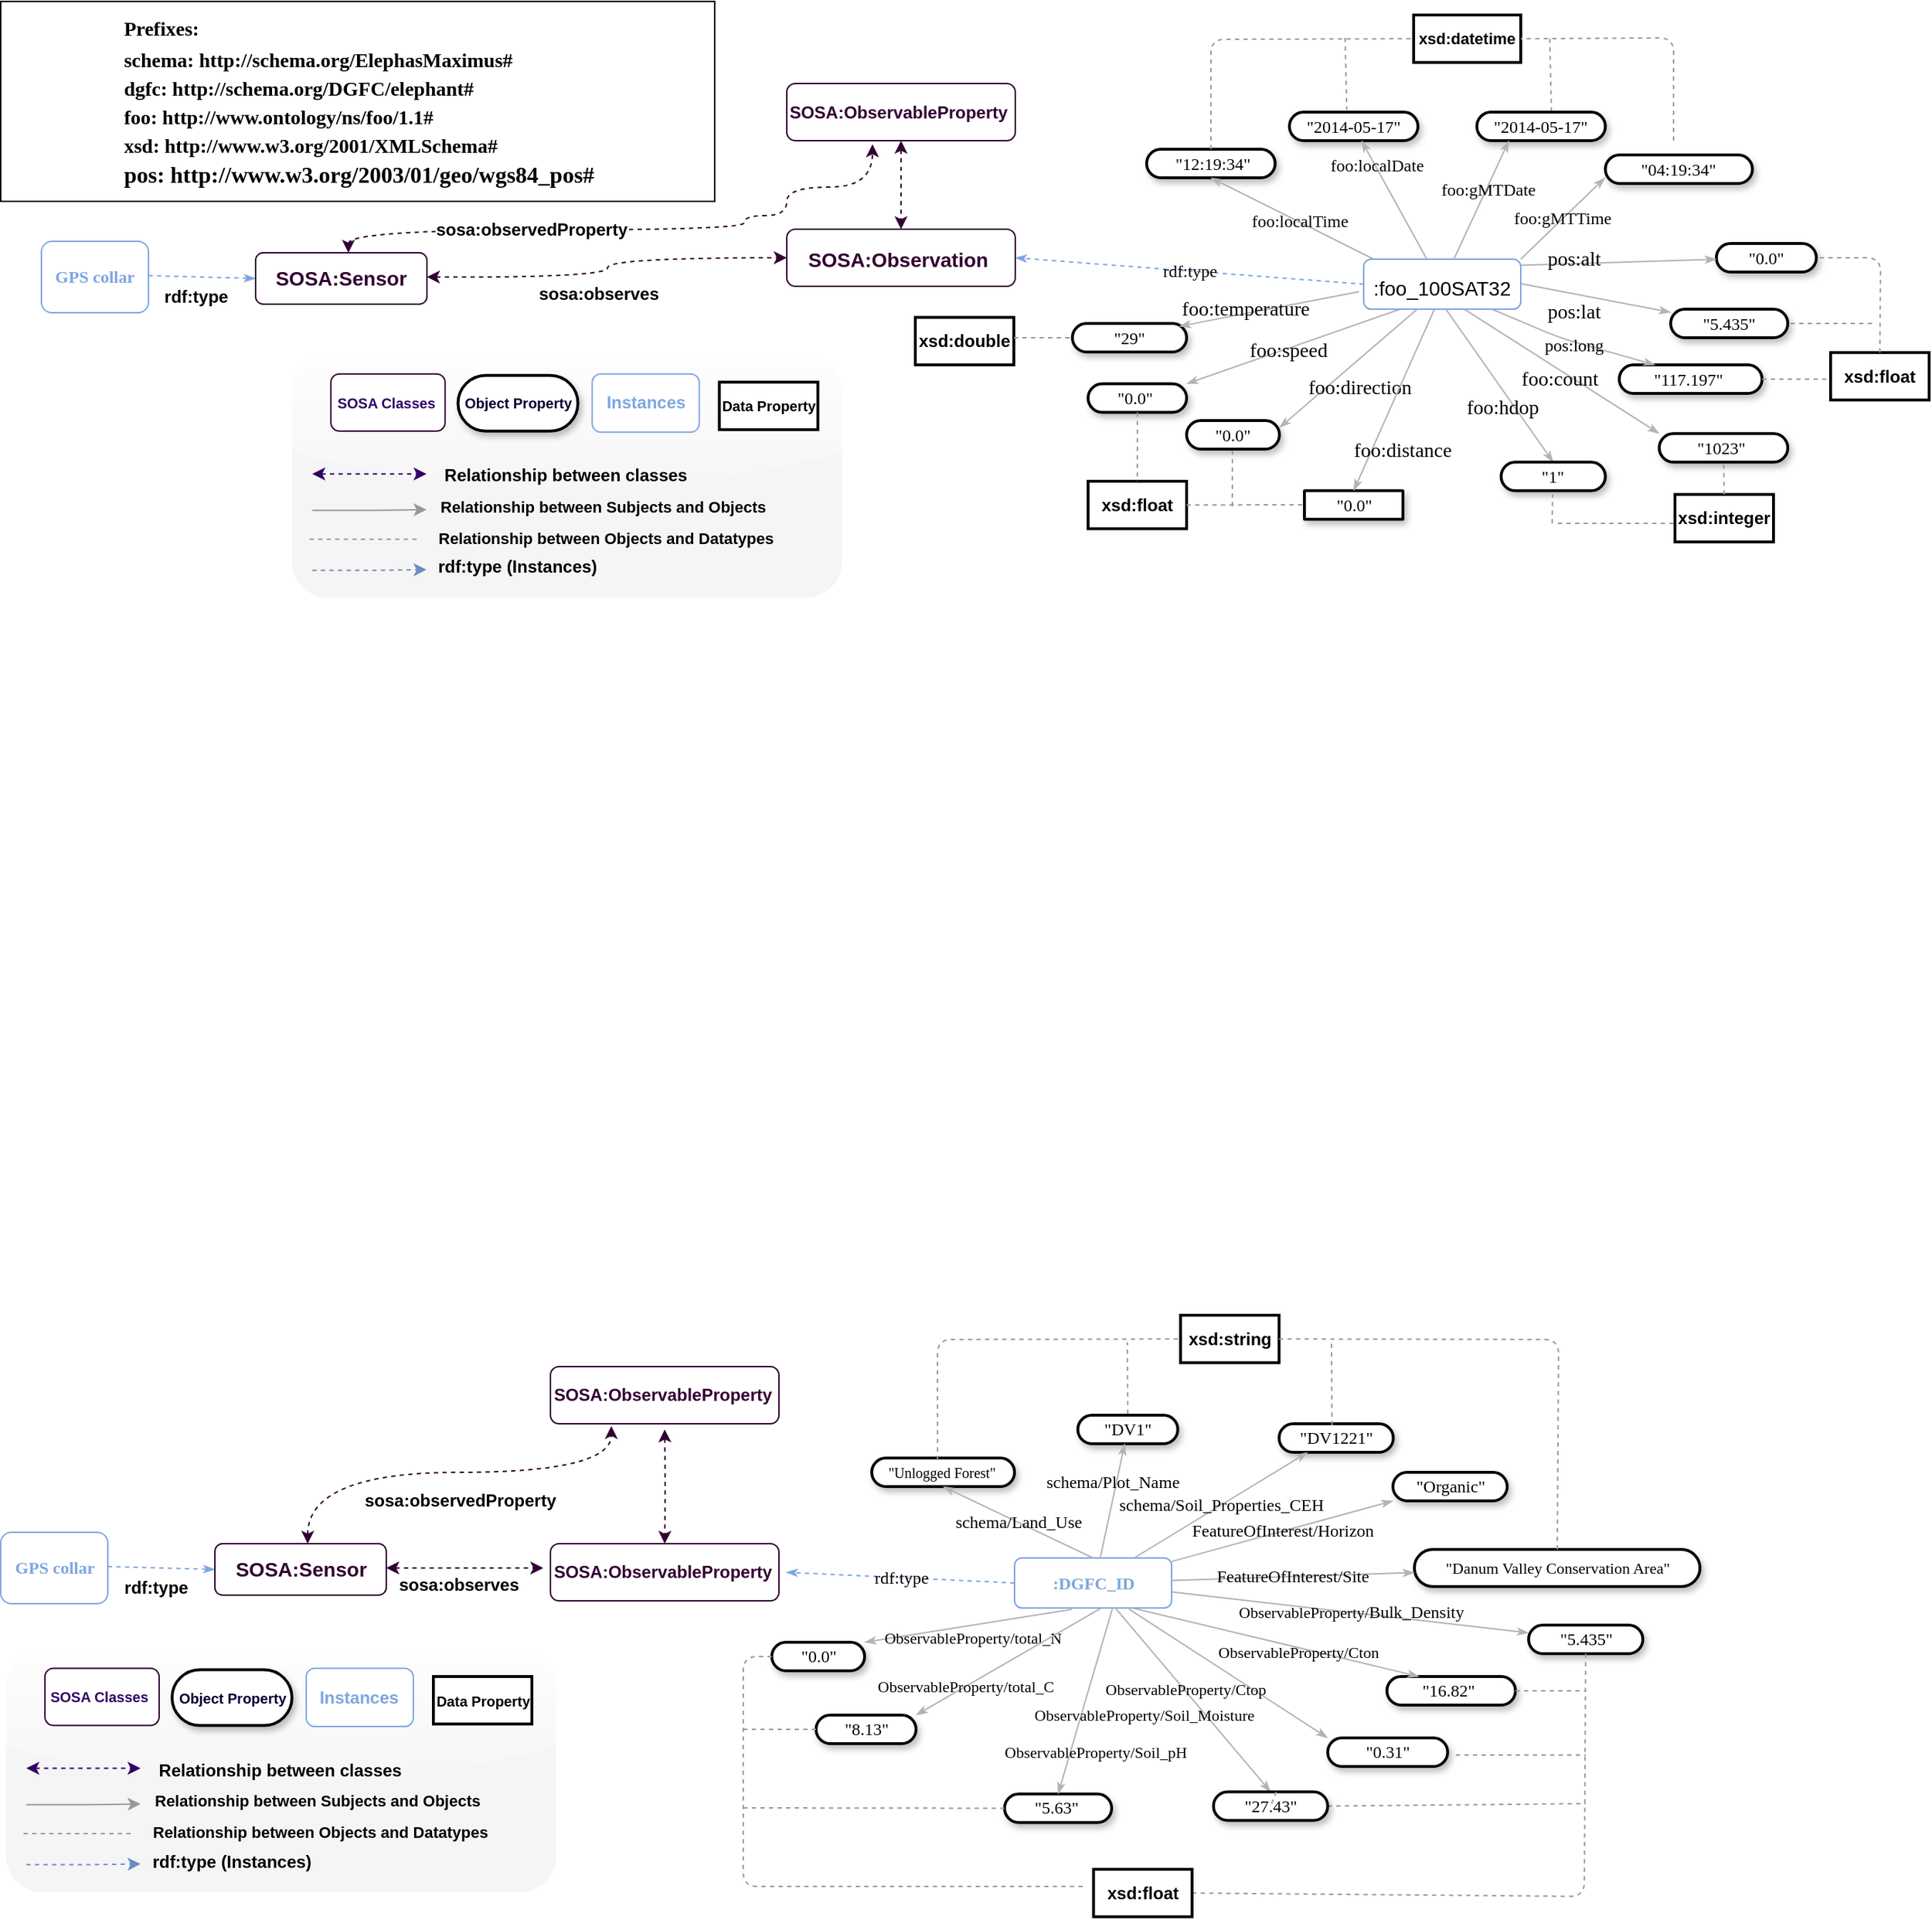<mxfile version="13.0.3" type="device"><diagram name="Page-1" id="ad52d381-51e7-2e0d-a935-2d0ddd2fd229"><mxGraphModel dx="2727" dy="967" grid="1" gridSize="10" guides="1" tooltips="1" connect="1" arrows="1" fold="1" page="1" pageScale="1" pageWidth="1100" pageHeight="850" background="none" math="0" shadow="0"><root><mxCell id="0"/><mxCell id="1" parent="0"/><mxCell id="l2p_hXymUwin_GACMqme-1" value="&lt;pre style=&quot;box-sizing: border-box ; overflow: auto ; padding: 1px 0px ; margin-top: 0px ; margin-bottom: 0px ; line-height: inherit ; word-break: break-all ; overflow-wrap: break-word ; background-color: rgb(255 , 255 , 255) ; border: 0px ; border-radius: 0px ; vertical-align: baseline ; text-align: left&quot;&gt;&lt;pre style=&quot;box-sizing: border-box ; overflow: auto ; padding: 1px 0px ; margin-top: 0px ; margin-bottom: 0px ; line-height: inherit ; word-break: break-all ; overflow-wrap: break-word ; border: 0px ; border-radius: 0px ; vertical-align: baseline&quot;&gt;&lt;font face=&quot;Verdana&quot; style=&quot;font-size: 14px&quot;&gt;&lt;b&gt;Prefixes:&lt;/b&gt;&lt;/font&gt;&lt;/pre&gt;&lt;pre style=&quot;box-sizing: border-box ; overflow: auto ; padding: 1px 0px ; margin-top: 0px ; margin-bottom: 0px ; line-height: inherit ; word-break: break-all ; overflow-wrap: break-word ; border: 0px ; border-radius: 0px ; vertical-align: baseline&quot;&gt;&lt;font face=&quot;Verdana&quot; style=&quot;font-size: 14px&quot;&gt;&lt;b&gt;schema: http://schema.org/ElephasMaximus#&lt;br&gt;dgfc: http://schema.org/DGFC/elephant#&lt;br&gt;foo: http://www.ontology/ns/foo/1.1#&lt;br&gt;xsd: http://www.w3.org/2001/XMLSchema# &lt;/b&gt;&lt;/font&gt;&lt;/pre&gt;&lt;pre style=&quot;box-sizing: border-box ; overflow: auto ; padding: 1px 0px ; margin-top: 0px ; margin-bottom: 0px ; line-height: inherit ; word-break: break-all ; overflow-wrap: break-word ; border: 0px ; border-radius: 0px ; vertical-align: baseline&quot;&gt;&lt;font size=&quot;3&quot;&gt;&lt;font face=&quot;Verdana&quot;&gt;&lt;b&gt;pos: http://www.w3.org/2003/01/geo/wgs84_pos#&lt;/b&gt;&lt;/font&gt;&lt;font&gt;&lt;font face=&quot;Helvetica&quot;&gt;&lt;br&gt;&lt;/font&gt;&lt;/font&gt;&lt;/font&gt;&lt;/pre&gt;&lt;/pre&gt;" style="text;html=1;align=center;verticalAlign=middle;resizable=0;points=[];autosize=1;fontSize=16;shadow=0;strokeColor=#000000;" parent="1" vertex="1"><mxGeometry x="-0.5" width="500" height="140" as="geometry"/></mxCell><mxCell id="2c924340bb9dbf6c-14" value="&lt;div&gt;&lt;font style=&quot;font-size: 12px&quot;&gt;&amp;nbsp;&quot;12:19:34&quot;&lt;/font&gt;&lt;br&gt;&lt;/div&gt;" style="whiteSpace=wrap;html=1;rounded=1;shadow=1;comic=0;labelBackgroundColor=none;strokeWidth=2;fontFamily=Verdana;fontSize=12;align=center;arcSize=50;" parent="1" vertex="1"><mxGeometry x="802" y="103.5" width="90" height="20" as="geometry"/></mxCell><mxCell id="2c924340bb9dbf6c-15" value="&quot;2014-05-17&quot;" style="whiteSpace=wrap;html=1;rounded=1;shadow=1;comic=0;labelBackgroundColor=none;strokeWidth=2;fontFamily=Verdana;fontSize=12;align=center;arcSize=50;" parent="1" vertex="1"><mxGeometry x="902" y="77.5" width="90" height="20" as="geometry"/></mxCell><mxCell id="2c924340bb9dbf6c-16" value="&quot;2014-05-17&quot;" style="whiteSpace=wrap;html=1;rounded=1;shadow=1;comic=0;labelBackgroundColor=none;strokeWidth=2;fontFamily=Verdana;fontSize=12;align=center;arcSize=50;" parent="1" vertex="1"><mxGeometry x="1033.25" y="77.5" width="90" height="20" as="geometry"/></mxCell><mxCell id="2c924340bb9dbf6c-17" value="&quot;04:19:34&quot;" style="whiteSpace=wrap;html=1;rounded=1;shadow=1;comic=0;labelBackgroundColor=none;strokeWidth=2;fontFamily=Verdana;fontSize=12;align=center;arcSize=50;" parent="1" vertex="1"><mxGeometry x="1123.25" y="107.5" width="103" height="20" as="geometry"/></mxCell><mxCell id="2c924340bb9dbf6c-18" value="&quot;0.0&quot;" style="whiteSpace=wrap;html=1;rounded=1;shadow=1;comic=0;labelBackgroundColor=none;strokeWidth=2;fontFamily=Verdana;fontSize=12;align=center;arcSize=50;" parent="1" vertex="1"><mxGeometry x="1201" y="169.5" width="70" height="20" as="geometry"/></mxCell><mxCell id="2c924340bb9dbf6c-19" value="&quot;5.435&quot;" style="whiteSpace=wrap;html=1;rounded=1;shadow=1;comic=0;labelBackgroundColor=none;strokeWidth=2;fontFamily=Verdana;fontSize=12;align=center;arcSize=50;" parent="1" vertex="1"><mxGeometry x="1169" y="215.5" width="82" height="20" as="geometry"/></mxCell><mxCell id="2c924340bb9dbf6c-32" value="rdf:type" style="edgeStyle=none;rounded=1;html=1;labelBackgroundColor=none;startArrow=none;startFill=0;startSize=5;endArrow=classicThin;endFill=1;endSize=5;jettySize=auto;orthogonalLoop=1;strokeColor=#7EA6E0;strokeWidth=1;fontFamily=Verdana;fontSize=12;exitX=0;exitY=0.5;exitDx=0;exitDy=0;dashed=1;entryX=1;entryY=0.5;entryDx=0;entryDy=0;" parent="1" source="SFbFnIlHcwPLoOIWyUOi-167" target="SFbFnIlHcwPLoOIWyUOi-90" edge="1"><mxGeometry relative="1" as="geometry"><mxPoint x="774" y="181.5" as="targetPoint"/><mxPoint x="931.024" y="184.79" as="sourcePoint"/></mxGeometry></mxCell><mxCell id="2c924340bb9dbf6c-40" value="&lt;font style=&quot;font-size: 14px&quot;&gt;pos:lat&lt;/font&gt;" style="edgeStyle=none;rounded=1;html=1;labelBackgroundColor=none;startArrow=none;startFill=0;startSize=5;endArrow=classicThin;endFill=1;endSize=5;jettySize=auto;orthogonalLoop=1;strokeColor=#B3B3B3;strokeWidth=1;fontFamily=Verdana;fontSize=12" parent="1" target="2c924340bb9dbf6c-19" edge="1"><mxGeometry x="-0.076" y="-13" relative="1" as="geometry"><mxPoint x="1047.092" y="194.375" as="sourcePoint"/><mxPoint as="offset"/></mxGeometry></mxCell><mxCell id="2c924340bb9dbf6c-41" value="&lt;font style=&quot;font-size: 14px&quot;&gt;pos:alt&lt;/font&gt;" style="edgeStyle=none;rounded=1;html=1;labelBackgroundColor=none;startArrow=none;startFill=0;startSize=5;endArrow=classicThin;endFill=1;endSize=5;jettySize=auto;orthogonalLoop=1;strokeColor=#B3B3B3;strokeWidth=1;fontFamily=Verdana;fontSize=12" parent="1" target="2c924340bb9dbf6c-18" edge="1"><mxGeometry x="-0.332" y="3" relative="1" as="geometry"><mxPoint x="1050.995" y="185.163" as="sourcePoint"/><Array as="points"/><mxPoint as="offset"/></mxGeometry></mxCell><mxCell id="2c924340bb9dbf6c-42" value="foo:gMTTime" style="edgeStyle=none;rounded=1;html=1;labelBackgroundColor=none;startArrow=none;startFill=0;startSize=5;endArrow=classicThin;endFill=1;endSize=5;jettySize=auto;orthogonalLoop=1;strokeColor=#B3B3B3;strokeWidth=1;fontFamily=Verdana;fontSize=12;exitX=1;exitY=0;exitDx=0;exitDy=0;" parent="1" source="SFbFnIlHcwPLoOIWyUOi-167" edge="1"><mxGeometry relative="1" as="geometry"><mxPoint x="1043.978" y="173.764" as="sourcePoint"/><mxPoint x="1123" y="123.5" as="targetPoint"/></mxGeometry></mxCell><mxCell id="2c924340bb9dbf6c-43" value="foo:gMTDate" style="edgeStyle=none;rounded=1;html=1;labelBackgroundColor=none;startArrow=none;startFill=0;startSize=5;endArrow=classicThin;endFill=1;endSize=5;jettySize=auto;orthogonalLoop=1;strokeColor=#B3B3B3;strokeWidth=1;fontFamily=Verdana;fontSize=12;entryX=0.25;entryY=1;entryDx=0;entryDy=0;" parent="1" source="SFbFnIlHcwPLoOIWyUOi-167" target="2c924340bb9dbf6c-16" edge="1"><mxGeometry x="0.178" y="-1" relative="1" as="geometry"><mxPoint x="1024.535" y="164.769" as="sourcePoint"/><mxPoint as="offset"/></mxGeometry></mxCell><mxCell id="2c924340bb9dbf6c-44" value="foo:localDate" style="edgeStyle=none;rounded=1;html=1;labelBackgroundColor=none;startArrow=none;startFill=0;startSize=5;endArrow=classicThin;endFill=1;endSize=5;jettySize=auto;orthogonalLoop=1;strokeColor=#B3B3B3;strokeWidth=1;fontFamily=Verdana;fontSize=12;exitX=0.427;exitY=0.143;exitDx=0;exitDy=0;exitPerimeter=0;" parent="1" source="SFbFnIlHcwPLoOIWyUOi-167" target="2c924340bb9dbf6c-15" edge="1"><mxGeometry x="0.584" y="-1" relative="1" as="geometry"><mxPoint as="offset"/><mxPoint x="1011" y="175.5" as="sourcePoint"/></mxGeometry></mxCell><mxCell id="RN8EkJy__D3v__dalSzz-6" value="foo:localTime" style="edgeStyle=none;rounded=1;html=1;labelBackgroundColor=none;startArrow=none;startFill=0;startSize=5;endArrow=classicThin;endFill=1;endSize=5;jettySize=auto;orthogonalLoop=1;strokeColor=#B3B3B3;strokeWidth=1;fontFamily=Verdana;fontSize=12;entryX=0.5;entryY=1;entryDx=0;entryDy=0;exitX=0.155;exitY=0.143;exitDx=0;exitDy=0;exitPerimeter=0;" parent="1" source="SFbFnIlHcwPLoOIWyUOi-167" target="2c924340bb9dbf6c-14" edge="1"><mxGeometry relative="1" as="geometry"><mxPoint x="971" y="175.5" as="sourcePoint"/><mxPoint x="1109.304" y="53.737" as="targetPoint"/></mxGeometry></mxCell><mxCell id="RN8EkJy__D3v__dalSzz-9" value="&quot;117.197&quot;&amp;nbsp;" style="whiteSpace=wrap;html=1;rounded=1;shadow=1;comic=0;labelBackgroundColor=none;strokeWidth=2;fontFamily=Verdana;fontSize=12;align=center;arcSize=50;" parent="1" vertex="1"><mxGeometry x="1133" y="254.5" width="100" height="20" as="geometry"/></mxCell><mxCell id="RN8EkJy__D3v__dalSzz-10" value="&quot;29&quot;" style="whiteSpace=wrap;html=1;rounded=1;shadow=1;comic=0;labelBackgroundColor=none;strokeWidth=2;fontFamily=Verdana;fontSize=12;align=center;arcSize=50;" parent="1" vertex="1"><mxGeometry x="750" y="225.5" width="80" height="20" as="geometry"/></mxCell><mxCell id="RN8EkJy__D3v__dalSzz-11" value="&lt;font style=&quot;font-size: 14px&quot;&gt;foo:temperature&lt;/font&gt;" style="edgeStyle=none;rounded=1;html=1;labelBackgroundColor=none;startArrow=none;startFill=0;startSize=5;endArrow=classicThin;endFill=1;endSize=5;jettySize=auto;orthogonalLoop=1;strokeColor=#B3B3B3;strokeWidth=1;fontFamily=Verdana;fontSize=12;exitX=0;exitY=1;exitDx=0;exitDy=0;entryX=0.912;entryY=0.1;entryDx=0;entryDy=0;entryPerimeter=0;" parent="1" edge="1"><mxGeometry x="0.259" y="-3" relative="1" as="geometry"><mxPoint x="950.743" y="203.248" as="sourcePoint"/><mxPoint x="824.96" y="227.5" as="targetPoint"/><mxPoint as="offset"/></mxGeometry></mxCell><mxCell id="RN8EkJy__D3v__dalSzz-12" value="pos:long" style="edgeStyle=none;rounded=1;html=1;labelBackgroundColor=none;startArrow=none;startFill=0;startSize=5;endArrow=classicThin;endFill=1;endSize=5;jettySize=auto;orthogonalLoop=1;strokeColor=#B3B3B3;strokeWidth=1;fontFamily=Verdana;fontSize=12;entryX=0.25;entryY=0;entryDx=0;entryDy=0;" parent="1" target="RN8EkJy__D3v__dalSzz-9" edge="1"><mxGeometry x="0.167" y="-3" relative="1" as="geometry"><mxPoint x="1025" y="207.5" as="sourcePoint"/><mxPoint x="1167.222" y="287.5" as="targetPoint"/><mxPoint as="offset"/><Array as="points"><mxPoint x="1091" y="235.5"/></Array></mxGeometry></mxCell><mxCell id="RN8EkJy__D3v__dalSzz-13" value="&quot;0.0&quot;&amp;nbsp;" style="whiteSpace=wrap;html=1;rounded=1;shadow=1;comic=0;labelBackgroundColor=none;strokeWidth=2;fontFamily=Verdana;fontSize=12;align=center;arcSize=50;" parent="1" vertex="1"><mxGeometry x="761" y="267.75" width="69" height="20" as="geometry"/></mxCell><mxCell id="RN8EkJy__D3v__dalSzz-14" value="&lt;font style=&quot;font-size: 14px&quot;&gt;foo:speed&lt;/font&gt;" style="edgeStyle=none;rounded=1;html=1;labelBackgroundColor=none;startArrow=none;startFill=0;startSize=5;endArrow=classicThin;endFill=1;endSize=5;jettySize=auto;orthogonalLoop=1;strokeColor=#B3B3B3;strokeWidth=1;fontFamily=Verdana;fontSize=12;exitX=0.5;exitY=1;exitDx=0;exitDy=0;entryX=1;entryY=0;entryDx=0;entryDy=0;" parent="1" target="RN8EkJy__D3v__dalSzz-13" edge="1"><mxGeometry x="0.128" y="2" relative="1" as="geometry"><mxPoint x="991" y="211.5" as="sourcePoint"/><mxPoint x="861" y="265.5" as="targetPoint"/><mxPoint as="offset"/></mxGeometry></mxCell><mxCell id="RN8EkJy__D3v__dalSzz-16" value="&quot;0.0&quot;" style="whiteSpace=wrap;html=1;rounded=1;shadow=1;comic=0;labelBackgroundColor=none;strokeWidth=2;fontFamily=Verdana;fontSize=12;align=center;arcSize=50;" parent="1" vertex="1"><mxGeometry x="830" y="293.5" width="65" height="20" as="geometry"/></mxCell><mxCell id="RN8EkJy__D3v__dalSzz-17" value="&lt;font style=&quot;font-size: 14px&quot;&gt;foo:direction&lt;/font&gt;" style="edgeStyle=none;rounded=1;html=1;labelBackgroundColor=none;startArrow=none;startFill=0;startSize=5;endArrow=classicThin;endFill=1;endSize=5;jettySize=auto;orthogonalLoop=1;strokeColor=#B3B3B3;strokeWidth=1;fontFamily=Verdana;fontSize=12;exitX=0.549;exitY=1.007;exitDx=0;exitDy=0;exitPerimeter=0;entryX=1;entryY=0.25;entryDx=0;entryDy=0;" parent="1" target="RN8EkJy__D3v__dalSzz-16" edge="1"><mxGeometry x="0.104" y="16" relative="1" as="geometry"><mxPoint x="996.88" y="210.85" as="sourcePoint"/><mxPoint x="840" y="315.5" as="targetPoint"/><mxPoint as="offset"/></mxGeometry></mxCell><mxCell id="RN8EkJy__D3v__dalSzz-18" value="&quot;0.0&quot;" style="whiteSpace=wrap;html=1;rounded=1;shadow=1;comic=0;labelBackgroundColor=none;strokeWidth=2;fontFamily=Verdana;fontSize=12;align=center;arcSize=2;" parent="1" vertex="1"><mxGeometry x="912.5" y="342.62" width="69" height="20" as="geometry"/></mxCell><mxCell id="RN8EkJy__D3v__dalSzz-19" value="&lt;font style=&quot;font-size: 14px&quot;&gt;foo:distance&lt;/font&gt;" style="edgeStyle=none;rounded=1;html=1;labelBackgroundColor=none;startArrow=none;startFill=0;startSize=5;endArrow=classicThin;endFill=1;endSize=5;jettySize=auto;orthogonalLoop=1;strokeColor=#B3B3B3;strokeWidth=1;fontFamily=Verdana;fontSize=12;exitX=0.625;exitY=0.99;exitDx=0;exitDy=0;exitPerimeter=0;entryX=0.5;entryY=0;entryDx=0;entryDy=0;" parent="1" target="RN8EkJy__D3v__dalSzz-18" edge="1"><mxGeometry x="0.468" y="20" relative="1" as="geometry"><mxPoint x="1006.0" y="210" as="sourcePoint"/><mxPoint x="980.998" y="374.82" as="targetPoint"/><mxPoint as="offset"/></mxGeometry></mxCell><mxCell id="RN8EkJy__D3v__dalSzz-21" value="&lt;font style=&quot;font-size: 14px&quot;&gt;foo:hdop&lt;/font&gt;" style="edgeStyle=none;rounded=1;html=1;labelBackgroundColor=none;startArrow=none;startFill=0;startSize=5;endArrow=classicThin;endFill=1;endSize=5;jettySize=auto;orthogonalLoop=1;strokeColor=#B3B3B3;strokeWidth=1;fontFamily=Verdana;fontSize=12;entryX=0.5;entryY=0;entryDx=0;entryDy=0;exitX=0.639;exitY=0.99;exitDx=0;exitDy=0;exitPerimeter=0;" parent="1" target="RN8EkJy__D3v__dalSzz-22" edge="1"><mxGeometry x="0.26" y="-8" relative="1" as="geometry"><mxPoint x="1007.68" y="210" as="sourcePoint"/><mxPoint x="1101" y="349.5" as="targetPoint"/><mxPoint as="offset"/></mxGeometry></mxCell><mxCell id="RN8EkJy__D3v__dalSzz-22" value="&quot;1&quot;" style="whiteSpace=wrap;html=1;rounded=1;shadow=1;comic=0;labelBackgroundColor=none;strokeWidth=2;fontFamily=Verdana;fontSize=12;align=center;arcSize=50;" parent="1" vertex="1"><mxGeometry x="1050.25" y="322.62" width="73" height="20" as="geometry"/></mxCell><mxCell id="RN8EkJy__D3v__dalSzz-29" value="&lt;font style=&quot;font-size: 14px&quot;&gt;foo:count&lt;/font&gt;" style="edgeStyle=none;rounded=1;html=1;labelBackgroundColor=none;startArrow=none;startFill=0;startSize=5;endArrow=classicThin;endFill=1;endSize=5;jettySize=auto;orthogonalLoop=1;strokeColor=#B3B3B3;strokeWidth=1;fontFamily=Verdana;fontSize=12;exitX=0.729;exitY=1.023;exitDx=0;exitDy=0;exitPerimeter=0;entryX=0;entryY=0;entryDx=0;entryDy=0;" parent="1" target="RN8EkJy__D3v__dalSzz-30" edge="1"><mxGeometry x="0.066" y="-6" relative="1" as="geometry"><mxPoint x="1018.48" y="211.65" as="sourcePoint"/><mxPoint x="1141" y="295.5" as="targetPoint"/><mxPoint as="offset"/></mxGeometry></mxCell><mxCell id="RN8EkJy__D3v__dalSzz-30" value="&quot;1023&quot;&amp;nbsp;" style="whiteSpace=wrap;html=1;rounded=1;shadow=1;comic=0;labelBackgroundColor=none;strokeWidth=2;fontFamily=Verdana;fontSize=12;align=center;arcSize=50;" parent="1" vertex="1"><mxGeometry x="1161" y="302.62" width="90" height="20" as="geometry"/></mxCell><mxCell id="SFbFnIlHcwPLoOIWyUOi-84" value="" style="endArrow=classic;startArrow=classic;html=1;edgeStyle=orthogonalEdgeStyle;curved=1;strokeWidth=1;dashed=1;fillColor=#dae8fc;strokeColor=#330033;entryX=0.5;entryY=0;entryDx=0;entryDy=0;exitX=0.5;exitY=1;exitDx=0;exitDy=0;" parent="1" target="SFbFnIlHcwPLoOIWyUOi-90" edge="1" source="SFbFnIlHcwPLoOIWyUOi-91"><mxGeometry relative="1" as="geometry"><mxPoint x="515" y="93.5" as="sourcePoint"/><mxPoint x="515.0" y="173.5" as="targetPoint"/></mxGeometry></mxCell><mxCell id="SFbFnIlHcwPLoOIWyUOi-85" value="&lt;b&gt;&lt;font style=&quot;font-size: 12px&quot;&gt;sosa:observedProperty&lt;/font&gt;&lt;/b&gt;" style="endArrow=classic;startArrow=classic;html=1;edgeStyle=orthogonalEdgeStyle;curved=1;strokeWidth=1;dashed=1;fillColor=#dae8fc;strokeColor=#330033;" parent="1" edge="1"><mxGeometry x="-0.355" relative="1" as="geometry"><mxPoint x="243" y="176.0" as="sourcePoint"/><mxPoint x="610" y="100" as="targetPoint"/><Array as="points"><mxPoint x="243" y="160"/><mxPoint x="520" y="160"/><mxPoint x="520" y="150"/><mxPoint x="550" y="150"/><mxPoint x="550" y="130"/><mxPoint x="610" y="130"/></Array><mxPoint x="1" as="offset"/></mxGeometry></mxCell><mxCell id="SFbFnIlHcwPLoOIWyUOi-86" value="&lt;b&gt;&lt;font face=&quot;Helvetica&quot;&gt;rdf:type&lt;/font&gt;&lt;/b&gt;" style="edgeStyle=none;rounded=1;html=1;labelBackgroundColor=none;startArrow=none;startFill=0;startSize=5;endArrow=classicThin;endFill=1;endSize=5;jettySize=auto;orthogonalLoop=1;strokeColor=#7EA6E0;strokeWidth=1;fontFamily=Verdana;fontSize=12;exitX=1;exitY=0.5;exitDx=0;exitDy=0;entryX=0;entryY=0.5;entryDx=0;entryDy=0;dashed=1;" parent="1" target="SFbFnIlHcwPLoOIWyUOi-89" edge="1"><mxGeometry x="-0.101" y="-14" relative="1" as="geometry"><mxPoint x="103" y="192" as="sourcePoint"/><mxPoint x="158" y="191" as="targetPoint"/><mxPoint as="offset"/></mxGeometry></mxCell><mxCell id="SFbFnIlHcwPLoOIWyUOi-87" value="&lt;b&gt;&lt;font style=&quot;font-size: 12px&quot;&gt;sosa:observes&lt;/font&gt;&lt;/b&gt;" style="endArrow=classic;startArrow=classic;html=1;edgeStyle=orthogonalEdgeStyle;curved=1;strokeWidth=1;dashed=1;fillColor=#dae8fc;strokeColor=#330033;entryX=0;entryY=0.5;entryDx=0;entryDy=0;" parent="1" edge="1" target="SFbFnIlHcwPLoOIWyUOi-90"><mxGeometry x="-0.094" y="-12" relative="1" as="geometry"><mxPoint x="298" y="193" as="sourcePoint"/><mxPoint x="408" y="193" as="targetPoint"/><mxPoint as="offset"/></mxGeometry></mxCell><mxCell id="SFbFnIlHcwPLoOIWyUOi-88" value="&lt;b style=&quot;font-family: &amp;#34;verdana&amp;#34;&quot;&gt;&lt;font color=&quot;#7ea6e0&quot;&gt;GPS collar&lt;/font&gt;&lt;/b&gt;" style="rounded=1;whiteSpace=wrap;html=1;strokeColor=#7EA6E0;" parent="1" vertex="1"><mxGeometry x="28" y="168" width="75" height="50" as="geometry"/></mxCell><mxCell id="SFbFnIlHcwPLoOIWyUOi-89" value="&lt;b&gt;&lt;font style=&quot;font-size: 14px&quot; color=&quot;#330033&quot;&gt;SOSA:Sensor&lt;/font&gt;&lt;/b&gt;" style="rounded=1;whiteSpace=wrap;html=1;strokeColor=#330033;" parent="1" vertex="1"><mxGeometry x="178" y="176" width="120" height="36" as="geometry"/></mxCell><mxCell id="SFbFnIlHcwPLoOIWyUOi-90" value="&lt;b&gt;&lt;font style=&quot;font-size: 14px&quot; color=&quot;#330033&quot;&gt;SOSA:Observation&amp;nbsp;&lt;/font&gt;&lt;/b&gt;" style="rounded=1;whiteSpace=wrap;html=1;strokeColor=#330033;fontSize=16;" parent="1" vertex="1"><mxGeometry x="550" y="159.5" width="160" height="40" as="geometry"/></mxCell><mxCell id="SFbFnIlHcwPLoOIWyUOi-91" value="&lt;b&gt;&lt;font style=&quot;font-size: 12px&quot; color=&quot;#330033&quot;&gt;SOSA:ObservableProperty&amp;nbsp;&lt;/font&gt;&lt;/b&gt;" style="rounded=1;whiteSpace=wrap;html=1;strokeColor=#330033;" parent="1" vertex="1"><mxGeometry x="550" y="57.5" width="160" height="40" as="geometry"/></mxCell><mxCell id="SFbFnIlHcwPLoOIWyUOi-92" value="" style="rounded=1;whiteSpace=wrap;html=1;fillColor=#f5f5f5;strokeColor=none;fontColor=#333333;glass=1;" parent="1" vertex="1"><mxGeometry x="203.45" y="247.62" width="385.31" height="170" as="geometry"/></mxCell><mxCell id="SFbFnIlHcwPLoOIWyUOi-93" value="&lt;b&gt;&lt;font style=&quot;font-size: 10px&quot; color=&quot;#330066&quot;&gt;SOSA Classes&amp;nbsp;&lt;/font&gt;&lt;/b&gt;" style="rounded=1;whiteSpace=wrap;html=1;strokeColor=#330033;" parent="1" vertex="1"><mxGeometry x="230.71" y="260.87" width="80" height="40" as="geometry"/></mxCell><mxCell id="SFbFnIlHcwPLoOIWyUOi-94" value="" style="endArrow=classic;startArrow=classic;html=1;rounded=0;edgeStyle=orthogonalEdgeStyle;dashed=1;strokeColor=#330066;" parent="1" edge="1"><mxGeometry width="50" height="50" relative="1" as="geometry"><mxPoint x="217.71" y="330.87" as="sourcePoint"/><mxPoint x="297.71" y="330.87" as="targetPoint"/></mxGeometry></mxCell><mxCell id="SFbFnIlHcwPLoOIWyUOi-95" value="&lt;b&gt;&lt;font color=&quot;#000033&quot; style=&quot;font-size: 10px&quot; face=&quot;Helvetica&quot;&gt;Object Property&lt;/font&gt;&lt;/b&gt;" style="whiteSpace=wrap;html=1;rounded=1;shadow=1;comic=0;labelBackgroundColor=none;strokeWidth=2;fontFamily=Verdana;fontSize=12;align=center;arcSize=50;" parent="1" vertex="1"><mxGeometry x="319.76" y="261.87" width="83.95" height="39" as="geometry"/></mxCell><mxCell id="SFbFnIlHcwPLoOIWyUOi-96" value="" style="endArrow=classic;html=1;rounded=0;edgeStyle=orthogonalEdgeStyle;strokeColor=#999999;" parent="1" edge="1"><mxGeometry relative="1" as="geometry"><mxPoint x="217.71" y="356.37" as="sourcePoint"/><mxPoint x="297.71" y="355.87" as="targetPoint"/><Array as="points"><mxPoint x="260.71" y="356.37"/></Array></mxGeometry></mxCell><mxCell id="SFbFnIlHcwPLoOIWyUOi-97" value="&lt;b&gt;Relationship between classes&amp;nbsp;&lt;/b&gt;" style="text;html=1;strokeColor=none;fillColor=none;align=center;verticalAlign=middle;whiteSpace=wrap;rounded=0;" parent="1" vertex="1"><mxGeometry x="306.76" y="317.37" width="180" height="30" as="geometry"/></mxCell><mxCell id="SFbFnIlHcwPLoOIWyUOi-98" value="&lt;b&gt;rdf:type (Instances)&lt;/b&gt;" style="text;html=1;strokeColor=none;fillColor=none;align=center;verticalAlign=middle;whiteSpace=wrap;rounded=0;" parent="1" vertex="1"><mxGeometry x="291.76" y="381.37" width="138.63" height="30" as="geometry"/></mxCell><mxCell id="SFbFnIlHcwPLoOIWyUOi-99" value="&lt;b&gt;&lt;font style=&quot;font-size: 11px&quot;&gt;Relationship between Subjects and Objects&lt;/font&gt;&lt;/b&gt;" style="text;html=1;strokeColor=none;fillColor=none;align=center;verticalAlign=middle;whiteSpace=wrap;rounded=0;" parent="1" vertex="1"><mxGeometry x="304.39" y="338.87" width="235.37" height="30" as="geometry"/></mxCell><mxCell id="SFbFnIlHcwPLoOIWyUOi-100" value="" style="endArrow=classic;html=1;rounded=0;dashed=1;edgeStyle=orthogonalEdgeStyle;strokeWidth=1;fillColor=#dae8fc;strokeColor=#6c8ebf;" parent="1" edge="1"><mxGeometry relative="1" as="geometry"><mxPoint x="217.71" y="398.37" as="sourcePoint"/><mxPoint x="297.71" y="397.87" as="targetPoint"/><Array as="points"><mxPoint x="260.71" y="398.37"/></Array></mxGeometry></mxCell><mxCell id="SFbFnIlHcwPLoOIWyUOi-101" value="&lt;b&gt;&lt;font color=&quot;#7ea6e0&quot;&gt;&lt;font style=&quot;font-size: 12px&quot;&gt;Instances&lt;/font&gt;&lt;br&gt;&lt;/font&gt;&lt;/b&gt;" style="rounded=1;whiteSpace=wrap;html=1;strokeColor=#7EA6E0;" parent="1" vertex="1"><mxGeometry x="413.71" y="260.87" width="75" height="40.75" as="geometry"/></mxCell><mxCell id="SFbFnIlHcwPLoOIWyUOi-102" value="&lt;b&gt;&lt;font style=&quot;font-size: 10px&quot;&gt;Data Property&lt;/font&gt;&lt;/b&gt;" style="rounded=0;whiteSpace=wrap;html=1;strokeWidth=2;" parent="1" vertex="1"><mxGeometry x="502.76" y="266.62" width="69" height="33.25" as="geometry"/></mxCell><mxCell id="SFbFnIlHcwPLoOIWyUOi-103" value="" style="endArrow=none;dashed=1;html=1;strokeColor=#999999;" parent="1" edge="1"><mxGeometry width="50" height="50" relative="1" as="geometry"><mxPoint x="215.76" y="376.62" as="sourcePoint"/><mxPoint x="293.76" y="376.62" as="targetPoint"/></mxGeometry></mxCell><mxCell id="SFbFnIlHcwPLoOIWyUOi-104" value="&lt;b&gt;&lt;font style=&quot;font-size: 11px&quot;&gt;Relationship between Objects and Datatypes&lt;/font&gt;&lt;/b&gt;" style="text;html=1;strokeColor=none;fillColor=none;align=center;verticalAlign=middle;whiteSpace=wrap;rounded=0;" parent="1" vertex="1"><mxGeometry x="297.89" y="360.62" width="250.87" height="30" as="geometry"/></mxCell><mxCell id="SFbFnIlHcwPLoOIWyUOi-105" value="&lt;b style=&quot;font-family: &amp;#34;verdana&amp;#34;&quot;&gt;&lt;font color=&quot;#7ea6e0&quot;&gt;:DGFC_ID&lt;/font&gt;&lt;/b&gt;" style="rounded=1;whiteSpace=wrap;html=1;strokeColor=#7EA6E0;" parent="1" vertex="1"><mxGeometry x="709.5" y="1090" width="110" height="35" as="geometry"/></mxCell><mxCell id="SFbFnIlHcwPLoOIWyUOi-106" value="" style="endArrow=classic;startArrow=classic;html=1;edgeStyle=orthogonalEdgeStyle;curved=1;strokeWidth=1;dashed=1;fillColor=#dae8fc;strokeColor=#330033;entryX=0.5;entryY=0;entryDx=0;entryDy=0;" parent="1" target="SFbFnIlHcwPLoOIWyUOi-136" edge="1"><mxGeometry relative="1" as="geometry"><mxPoint x="464.5" y="1000.0" as="sourcePoint"/><mxPoint x="464.5" y="1075" as="targetPoint"/></mxGeometry></mxCell><mxCell id="SFbFnIlHcwPLoOIWyUOi-107" value="&lt;div&gt;&lt;font style=&quot;font-size: 10px&quot;&gt;&quot;Unlogged Forest&quot;&amp;nbsp;&lt;/font&gt;&lt;br&gt;&lt;/div&gt;" style="whiteSpace=wrap;html=1;rounded=1;shadow=1;comic=0;labelBackgroundColor=none;strokeWidth=2;fontFamily=Verdana;fontSize=12;align=center;arcSize=50;" parent="1" vertex="1"><mxGeometry x="609.5" y="1020" width="100" height="20" as="geometry"/></mxCell><mxCell id="SFbFnIlHcwPLoOIWyUOi-108" value="&quot;DV1&quot;" style="whiteSpace=wrap;html=1;rounded=1;shadow=1;comic=0;labelBackgroundColor=none;strokeWidth=2;fontFamily=Verdana;fontSize=12;align=center;arcSize=50;" parent="1" vertex="1"><mxGeometry x="753.81" y="990" width="70" height="20" as="geometry"/></mxCell><mxCell id="SFbFnIlHcwPLoOIWyUOi-109" value="&quot;DV1221&quot;" style="whiteSpace=wrap;html=1;rounded=1;shadow=1;comic=0;labelBackgroundColor=none;strokeWidth=2;fontFamily=Verdana;fontSize=12;align=center;arcSize=50;" parent="1" vertex="1"><mxGeometry x="894.75" y="996" width="80" height="20" as="geometry"/></mxCell><mxCell id="SFbFnIlHcwPLoOIWyUOi-110" value="&quot;Organic&quot;" style="whiteSpace=wrap;html=1;rounded=1;shadow=1;comic=0;labelBackgroundColor=none;strokeWidth=2;fontFamily=Verdana;fontSize=12;align=center;arcSize=50;" parent="1" vertex="1"><mxGeometry x="974.5" y="1030" width="80" height="20" as="geometry"/></mxCell><mxCell id="SFbFnIlHcwPLoOIWyUOi-111" value="&lt;font style=&quot;font-size: 11px&quot;&gt;&quot;Danum Valley Conservation Area&quot;&lt;/font&gt;" style="whiteSpace=wrap;html=1;rounded=1;shadow=1;comic=0;labelBackgroundColor=none;strokeWidth=2;fontFamily=Verdana;fontSize=12;align=center;arcSize=50;" parent="1" vertex="1"><mxGeometry x="989.5" y="1084" width="200" height="26" as="geometry"/></mxCell><mxCell id="SFbFnIlHcwPLoOIWyUOi-112" value="&quot;5.435&quot;" style="whiteSpace=wrap;html=1;rounded=1;shadow=1;comic=0;labelBackgroundColor=none;strokeWidth=2;fontFamily=Verdana;fontSize=12;align=center;arcSize=50;" parent="1" vertex="1"><mxGeometry x="1069.5" y="1137" width="80" height="20" as="geometry"/></mxCell><mxCell id="SFbFnIlHcwPLoOIWyUOi-113" value="rdf:type" style="edgeStyle=none;rounded=1;html=1;labelBackgroundColor=none;startArrow=none;startFill=0;startSize=5;endArrow=classicThin;endFill=1;endSize=5;jettySize=auto;orthogonalLoop=1;strokeColor=#7EA6E0;strokeWidth=1;fontFamily=Verdana;fontSize=12;exitX=0;exitY=0.5;exitDx=0;exitDy=0;dashed=1;" parent="1" source="SFbFnIlHcwPLoOIWyUOi-105" edge="1"><mxGeometry relative="1" as="geometry"><mxPoint x="549.5" y="1100.0" as="targetPoint"/></mxGeometry></mxCell><mxCell id="SFbFnIlHcwPLoOIWyUOi-114" value="&lt;b&gt;&lt;font style=&quot;font-size: 12px&quot;&gt;sosa:observedProperty&lt;/font&gt;&lt;/b&gt;" style="endArrow=classic;startArrow=classic;html=1;edgeStyle=orthogonalEdgeStyle;curved=1;entryX=0;entryY=0.5;entryDx=0;entryDy=0;strokeWidth=1;dashed=1;fillColor=#dae8fc;strokeColor=#330033;" parent="1" edge="1"><mxGeometry x="0.051" y="-20" relative="1" as="geometry"><mxPoint x="214.5" y="1080.0" as="sourcePoint"/><mxPoint x="427.116" y="997.599" as="targetPoint"/><Array as="points"><mxPoint x="214.5" y="1030"/><mxPoint x="427.5" y="1030"/></Array><mxPoint x="1" as="offset"/></mxGeometry></mxCell><mxCell id="SFbFnIlHcwPLoOIWyUOi-115" value="&lt;span style=&quot;font-size: 11px&quot;&gt;ObservableProperty/&lt;/span&gt;Bulk_Density" style="edgeStyle=none;rounded=1;html=1;labelBackgroundColor=none;startArrow=none;startFill=0;startSize=5;endArrow=classicThin;endFill=1;endSize=5;jettySize=auto;orthogonalLoop=1;strokeColor=#B3B3B3;strokeWidth=1;fontFamily=Verdana;fontSize=12" parent="1" source="SFbFnIlHcwPLoOIWyUOi-105" target="SFbFnIlHcwPLoOIWyUOi-112" edge="1"><mxGeometry relative="1" as="geometry"/></mxCell><mxCell id="SFbFnIlHcwPLoOIWyUOi-116" value="FeatureOfInterest/Site" style="edgeStyle=none;rounded=1;html=1;labelBackgroundColor=none;startArrow=none;startFill=0;startSize=5;endArrow=classicThin;endFill=1;endSize=5;jettySize=auto;orthogonalLoop=1;strokeColor=#B3B3B3;strokeWidth=1;fontFamily=Verdana;fontSize=12" parent="1" source="SFbFnIlHcwPLoOIWyUOi-105" target="SFbFnIlHcwPLoOIWyUOi-111" edge="1"><mxGeometry relative="1" as="geometry"/></mxCell><mxCell id="SFbFnIlHcwPLoOIWyUOi-117" value="FeatureOfInterest/Horizon" style="edgeStyle=none;rounded=1;html=1;labelBackgroundColor=none;startArrow=none;startFill=0;startSize=5;endArrow=classicThin;endFill=1;endSize=5;jettySize=auto;orthogonalLoop=1;strokeColor=#B3B3B3;strokeWidth=1;fontFamily=Verdana;fontSize=12;entryX=0;entryY=1;entryDx=0;entryDy=0;" parent="1" source="SFbFnIlHcwPLoOIWyUOi-105" target="SFbFnIlHcwPLoOIWyUOi-110" edge="1"><mxGeometry relative="1" as="geometry"/></mxCell><mxCell id="SFbFnIlHcwPLoOIWyUOi-118" value="schema/Soil_Properties_CEH" style="edgeStyle=none;rounded=1;html=1;labelBackgroundColor=none;startArrow=none;startFill=0;startSize=5;endArrow=classicThin;endFill=1;endSize=5;jettySize=auto;orthogonalLoop=1;strokeColor=#B3B3B3;strokeWidth=1;fontFamily=Verdana;fontSize=12;entryX=0.25;entryY=1;entryDx=0;entryDy=0;" parent="1" source="SFbFnIlHcwPLoOIWyUOi-105" target="SFbFnIlHcwPLoOIWyUOi-109" edge="1"><mxGeometry relative="1" as="geometry"/></mxCell><mxCell id="SFbFnIlHcwPLoOIWyUOi-119" value="schema/Plot_Name" style="edgeStyle=none;rounded=1;html=1;labelBackgroundColor=none;startArrow=none;startFill=0;startSize=5;endArrow=classicThin;endFill=1;endSize=5;jettySize=auto;orthogonalLoop=1;strokeColor=#B3B3B3;strokeWidth=1;fontFamily=Verdana;fontSize=12" parent="1" target="SFbFnIlHcwPLoOIWyUOi-108" edge="1"><mxGeometry x="0.293" y="3" relative="1" as="geometry"><mxPoint y="-1" as="offset"/><mxPoint x="769.5" y="1090.0" as="sourcePoint"/></mxGeometry></mxCell><mxCell id="SFbFnIlHcwPLoOIWyUOi-120" value="&lt;b&gt;&lt;font face=&quot;Helvetica&quot;&gt;rdf:type&lt;/font&gt;&lt;/b&gt;" style="edgeStyle=none;rounded=1;html=1;labelBackgroundColor=none;startArrow=none;startFill=0;startSize=5;endArrow=classicThin;endFill=1;endSize=5;jettySize=auto;orthogonalLoop=1;strokeColor=#7EA6E0;strokeWidth=1;fontFamily=Verdana;fontSize=12;exitX=1;exitY=0.5;exitDx=0;exitDy=0;entryX=0;entryY=0.5;entryDx=0;entryDy=0;dashed=1;" parent="1" target="SFbFnIlHcwPLoOIWyUOi-135" edge="1"><mxGeometry x="-0.101" y="-14" relative="1" as="geometry"><mxPoint x="74.5" y="1096" as="sourcePoint"/><mxPoint x="129.5" y="1095" as="targetPoint"/><mxPoint as="offset"/></mxGeometry></mxCell><mxCell id="SFbFnIlHcwPLoOIWyUOi-121" value="schema/Land_Use" style="edgeStyle=none;rounded=1;html=1;labelBackgroundColor=none;startArrow=none;startFill=0;startSize=5;endArrow=classicThin;endFill=1;endSize=5;jettySize=auto;orthogonalLoop=1;strokeColor=#B3B3B3;strokeWidth=1;fontFamily=Verdana;fontSize=12;entryX=0.5;entryY=1;entryDx=0;entryDy=0;exitX=0.5;exitY=0;exitDx=0;exitDy=0;" parent="1" source="SFbFnIlHcwPLoOIWyUOi-105" target="SFbFnIlHcwPLoOIWyUOi-107" edge="1"><mxGeometry relative="1" as="geometry"><mxPoint x="749.5" y="1070" as="sourcePoint"/><mxPoint x="867.804" y="968.237" as="targetPoint"/></mxGeometry></mxCell><mxCell id="SFbFnIlHcwPLoOIWyUOi-122" value="&quot;16.82&quot;&amp;nbsp;" style="whiteSpace=wrap;html=1;rounded=1;shadow=1;comic=0;labelBackgroundColor=none;strokeWidth=2;fontFamily=Verdana;fontSize=12;align=center;arcSize=50;" parent="1" vertex="1"><mxGeometry x="970.28" y="1173" width="90" height="20" as="geometry"/></mxCell><mxCell id="SFbFnIlHcwPLoOIWyUOi-123" value="&lt;span style=&quot;font-size: 11px&quot;&gt;ObservableProperty/Cton&lt;/span&gt;" style="edgeStyle=none;rounded=1;html=1;labelBackgroundColor=none;startArrow=none;startFill=0;startSize=5;endArrow=classicThin;endFill=1;endSize=5;jettySize=auto;orthogonalLoop=1;strokeColor=#B3B3B3;strokeWidth=1;fontFamily=Verdana;fontSize=12;entryX=0.25;entryY=0;entryDx=0;entryDy=0;exitX=0.75;exitY=1;exitDx=0;exitDy=0;" parent="1" source="SFbFnIlHcwPLoOIWyUOi-105" target="SFbFnIlHcwPLoOIWyUOi-122" edge="1"><mxGeometry x="0.167" y="-3" relative="1" as="geometry"><mxPoint x="783.5" y="1122" as="sourcePoint"/><mxPoint x="925.722" y="1202" as="targetPoint"/><mxPoint as="offset"/></mxGeometry></mxCell><mxCell id="SFbFnIlHcwPLoOIWyUOi-124" value="&quot;0.0&quot;" style="whiteSpace=wrap;html=1;rounded=1;shadow=1;comic=0;labelBackgroundColor=none;strokeWidth=2;fontFamily=Verdana;fontSize=12;align=center;arcSize=50;" parent="1" vertex="1"><mxGeometry x="539.5" y="1149" width="65" height="20" as="geometry"/></mxCell><mxCell id="SFbFnIlHcwPLoOIWyUOi-125" value="&lt;font style=&quot;font-size: 11px&quot;&gt;ObservableProperty/total_N&lt;/font&gt;" style="edgeStyle=none;rounded=1;html=1;labelBackgroundColor=none;startArrow=none;startFill=0;startSize=5;endArrow=classicThin;endFill=1;endSize=5;jettySize=auto;orthogonalLoop=1;strokeColor=#B3B3B3;strokeWidth=1;fontFamily=Verdana;fontSize=12;exitX=0.5;exitY=1;exitDx=0;exitDy=0;entryX=1;entryY=0;entryDx=0;entryDy=0;" parent="1" target="SFbFnIlHcwPLoOIWyUOi-124" edge="1"><mxGeometry x="-0.028" y="8" relative="1" as="geometry"><mxPoint x="749.5" y="1126" as="sourcePoint"/><mxPoint x="619.5" y="1180" as="targetPoint"/><mxPoint y="1" as="offset"/></mxGeometry></mxCell><mxCell id="SFbFnIlHcwPLoOIWyUOi-126" value="&quot;8.13&quot;" style="whiteSpace=wrap;html=1;rounded=1;shadow=1;comic=0;labelBackgroundColor=none;strokeWidth=2;fontFamily=Verdana;fontSize=12;align=center;arcSize=50;" parent="1" vertex="1"><mxGeometry x="570.5" y="1200" width="70" height="20" as="geometry"/></mxCell><mxCell id="SFbFnIlHcwPLoOIWyUOi-127" value="&lt;font style=&quot;font-size: 11px&quot;&gt;ObservableProperty/total_C&lt;/font&gt;" style="edgeStyle=none;rounded=1;html=1;labelBackgroundColor=none;startArrow=none;startFill=0;startSize=5;endArrow=classicThin;endFill=1;endSize=5;jettySize=auto;orthogonalLoop=1;strokeColor=#B3B3B3;strokeWidth=1;fontFamily=Verdana;fontSize=12;exitX=0.549;exitY=1.007;exitDx=0;exitDy=0;exitPerimeter=0;entryX=1;entryY=0;entryDx=0;entryDy=0;" parent="1" source="SFbFnIlHcwPLoOIWyUOi-105" target="SFbFnIlHcwPLoOIWyUOi-126" edge="1"><mxGeometry x="0.47" relative="1" as="geometry"><mxPoint x="749.5" y="1130" as="sourcePoint"/><mxPoint x="598.5" y="1230" as="targetPoint"/><mxPoint as="offset"/></mxGeometry></mxCell><mxCell id="SFbFnIlHcwPLoOIWyUOi-128" value="&quot;5.63&quot;&amp;nbsp;" style="whiteSpace=wrap;html=1;rounded=1;shadow=1;comic=0;labelBackgroundColor=none;strokeWidth=2;fontFamily=Verdana;fontSize=12;align=center;arcSize=50;" parent="1" vertex="1"><mxGeometry x="702.5" y="1255.25" width="75" height="20" as="geometry"/></mxCell><mxCell id="SFbFnIlHcwPLoOIWyUOi-129" value="&lt;font style=&quot;font-size: 11px&quot;&gt;ObservableProperty/Soil_pH&lt;/font&gt;" style="edgeStyle=none;rounded=1;html=1;labelBackgroundColor=none;startArrow=none;startFill=0;startSize=5;endArrow=classicThin;endFill=1;endSize=5;jettySize=auto;orthogonalLoop=1;strokeColor=#B3B3B3;strokeWidth=1;fontFamily=Verdana;fontSize=12;exitX=0.625;exitY=0.99;exitDx=0;exitDy=0;exitPerimeter=0;entryX=0.5;entryY=0;entryDx=0;entryDy=0;" parent="1" source="SFbFnIlHcwPLoOIWyUOi-105" target="SFbFnIlHcwPLoOIWyUOi-128" edge="1"><mxGeometry x="0.484" y="17" relative="1" as="geometry"><mxPoint x="905.54" y="1132" as="sourcePoint"/><mxPoint x="739.498" y="1289.32" as="targetPoint"/><mxPoint as="offset"/></mxGeometry></mxCell><mxCell id="SFbFnIlHcwPLoOIWyUOi-130" value="&lt;font style=&quot;font-size: 11px&quot;&gt;ObservableProperty/Soil_Moisture&lt;/font&gt;" style="edgeStyle=none;rounded=1;html=1;labelBackgroundColor=none;startArrow=none;startFill=0;startSize=5;endArrow=classicThin;endFill=1;endSize=5;jettySize=auto;orthogonalLoop=1;strokeColor=#B3B3B3;strokeWidth=1;fontFamily=Verdana;fontSize=12;entryX=0.5;entryY=0;entryDx=0;entryDy=0;exitX=0.639;exitY=0.99;exitDx=0;exitDy=0;exitPerimeter=0;" parent="1" source="SFbFnIlHcwPLoOIWyUOi-105" target="SFbFnIlHcwPLoOIWyUOi-163" edge="1"><mxGeometry x="-0.168" y="-34" relative="1" as="geometry"><mxPoint x="769.5" y="1130" as="sourcePoint"/><mxPoint x="859.5" y="1264" as="targetPoint"/><mxPoint x="1" as="offset"/></mxGeometry></mxCell><mxCell id="SFbFnIlHcwPLoOIWyUOi-131" value="&lt;b&gt;&lt;font style=&quot;font-size: 12px&quot;&gt;sosa:observes&lt;/font&gt;&lt;/b&gt;" style="endArrow=classic;startArrow=classic;html=1;edgeStyle=orthogonalEdgeStyle;curved=1;strokeWidth=1;dashed=1;fillColor=#dae8fc;strokeColor=#330033;" parent="1" edge="1"><mxGeometry x="-0.094" y="-12" relative="1" as="geometry"><mxPoint x="269.5" y="1097" as="sourcePoint"/><mxPoint x="379.5" y="1097" as="targetPoint"/><mxPoint as="offset"/></mxGeometry></mxCell><mxCell id="SFbFnIlHcwPLoOIWyUOi-132" value="&lt;font style=&quot;font-size: 11px&quot;&gt;ObservableProperty/Ctop&lt;/font&gt;" style="edgeStyle=none;rounded=1;html=1;labelBackgroundColor=none;startArrow=none;startFill=0;startSize=5;endArrow=classicThin;endFill=1;endSize=5;jettySize=auto;orthogonalLoop=1;strokeColor=#B3B3B3;strokeWidth=1;fontFamily=Verdana;fontSize=12;exitX=0.729;exitY=1.023;exitDx=0;exitDy=0;exitPerimeter=0;entryX=0;entryY=0;entryDx=0;entryDy=0;" parent="1" source="SFbFnIlHcwPLoOIWyUOi-105" target="SFbFnIlHcwPLoOIWyUOi-133" edge="1"><mxGeometry x="-0.229" y="-26" relative="1" as="geometry"><mxPoint x="873.5" y="1090" as="sourcePoint"/><mxPoint x="899.5" y="1210" as="targetPoint"/><mxPoint as="offset"/></mxGeometry></mxCell><mxCell id="SFbFnIlHcwPLoOIWyUOi-133" value="&quot;0.31&quot;" style="whiteSpace=wrap;html=1;rounded=1;shadow=1;comic=0;labelBackgroundColor=none;strokeWidth=2;fontFamily=Verdana;fontSize=12;align=center;arcSize=50;" parent="1" vertex="1"><mxGeometry x="928.81" y="1216" width="84" height="20" as="geometry"/></mxCell><mxCell id="SFbFnIlHcwPLoOIWyUOi-134" value="&lt;b style=&quot;font-family: &amp;#34;verdana&amp;#34;&quot;&gt;&lt;font color=&quot;#7ea6e0&quot;&gt;GPS collar&lt;/font&gt;&lt;/b&gt;" style="rounded=1;whiteSpace=wrap;html=1;strokeColor=#7EA6E0;" parent="1" vertex="1"><mxGeometry x="-0.5" y="1072" width="75" height="50" as="geometry"/></mxCell><mxCell id="SFbFnIlHcwPLoOIWyUOi-135" value="&lt;b&gt;&lt;font style=&quot;font-size: 14px&quot; color=&quot;#330033&quot;&gt;SOSA:Sensor&lt;/font&gt;&lt;/b&gt;" style="rounded=1;whiteSpace=wrap;html=1;strokeColor=#330033;" parent="1" vertex="1"><mxGeometry x="149.5" y="1080" width="120" height="36" as="geometry"/></mxCell><mxCell id="SFbFnIlHcwPLoOIWyUOi-136" value="&lt;b&gt;&lt;font style=&quot;font-size: 12px&quot; color=&quot;#330033&quot;&gt;SOSA:ObservableProperty&amp;nbsp;&lt;/font&gt;&lt;/b&gt;" style="rounded=1;whiteSpace=wrap;html=1;strokeColor=#330033;" parent="1" vertex="1"><mxGeometry x="384.5" y="1080" width="160" height="40" as="geometry"/></mxCell><mxCell id="SFbFnIlHcwPLoOIWyUOi-137" value="&lt;b&gt;&lt;font style=&quot;font-size: 12px&quot; color=&quot;#330033&quot;&gt;SOSA:ObservableProperty&amp;nbsp;&lt;/font&gt;&lt;/b&gt;" style="rounded=1;whiteSpace=wrap;html=1;strokeColor=#330033;" parent="1" vertex="1"><mxGeometry x="384.5" y="956" width="160" height="40" as="geometry"/></mxCell><mxCell id="SFbFnIlHcwPLoOIWyUOi-138" value="" style="rounded=1;whiteSpace=wrap;html=1;fillColor=#f5f5f5;strokeColor=none;fontColor=#333333;glass=1;" parent="1" vertex="1"><mxGeometry x="3.19" y="1154" width="385.31" height="170" as="geometry"/></mxCell><mxCell id="SFbFnIlHcwPLoOIWyUOi-139" value="&lt;b&gt;&lt;font style=&quot;font-size: 10px&quot; color=&quot;#330066&quot;&gt;SOSA Classes&amp;nbsp;&lt;/font&gt;&lt;/b&gt;" style="rounded=1;whiteSpace=wrap;html=1;strokeColor=#330033;" parent="1" vertex="1"><mxGeometry x="30.45" y="1167.25" width="80" height="40" as="geometry"/></mxCell><mxCell id="SFbFnIlHcwPLoOIWyUOi-140" value="" style="endArrow=classic;startArrow=classic;html=1;rounded=0;edgeStyle=orthogonalEdgeStyle;dashed=1;strokeColor=#330066;" parent="1" edge="1"><mxGeometry width="50" height="50" relative="1" as="geometry"><mxPoint x="17.45" y="1237.25" as="sourcePoint"/><mxPoint x="97.45" y="1237.25" as="targetPoint"/></mxGeometry></mxCell><mxCell id="SFbFnIlHcwPLoOIWyUOi-141" value="&lt;b&gt;&lt;font color=&quot;#000033&quot; style=&quot;font-size: 10px&quot; face=&quot;Helvetica&quot;&gt;Object Property&lt;/font&gt;&lt;/b&gt;" style="whiteSpace=wrap;html=1;rounded=1;shadow=1;comic=0;labelBackgroundColor=none;strokeWidth=2;fontFamily=Verdana;fontSize=12;align=center;arcSize=50;" parent="1" vertex="1"><mxGeometry x="119.5" y="1168.25" width="83.95" height="39" as="geometry"/></mxCell><mxCell id="SFbFnIlHcwPLoOIWyUOi-142" value="" style="endArrow=classic;html=1;rounded=0;edgeStyle=orthogonalEdgeStyle;strokeColor=#999999;" parent="1" edge="1"><mxGeometry relative="1" as="geometry"><mxPoint x="17.45" y="1262.75" as="sourcePoint"/><mxPoint x="97.45" y="1262.25" as="targetPoint"/><Array as="points"><mxPoint x="60.45" y="1262.75"/></Array></mxGeometry></mxCell><mxCell id="SFbFnIlHcwPLoOIWyUOi-143" value="&lt;b&gt;Relationship between classes&amp;nbsp;&lt;/b&gt;" style="text;html=1;strokeColor=none;fillColor=none;align=center;verticalAlign=middle;whiteSpace=wrap;rounded=0;" parent="1" vertex="1"><mxGeometry x="106.5" y="1223.75" width="180" height="30" as="geometry"/></mxCell><mxCell id="SFbFnIlHcwPLoOIWyUOi-144" value="&lt;b&gt;rdf:type (Instances)&lt;/b&gt;" style="text;html=1;strokeColor=none;fillColor=none;align=center;verticalAlign=middle;whiteSpace=wrap;rounded=0;" parent="1" vertex="1"><mxGeometry x="91.5" y="1287.75" width="138.63" height="30" as="geometry"/></mxCell><mxCell id="SFbFnIlHcwPLoOIWyUOi-145" value="&lt;b&gt;&lt;font style=&quot;font-size: 11px&quot;&gt;Relationship between Subjects and Objects&lt;/font&gt;&lt;/b&gt;" style="text;html=1;strokeColor=none;fillColor=none;align=center;verticalAlign=middle;whiteSpace=wrap;rounded=0;" parent="1" vertex="1"><mxGeometry x="104.13" y="1245.25" width="235.37" height="30" as="geometry"/></mxCell><mxCell id="SFbFnIlHcwPLoOIWyUOi-146" value="" style="endArrow=classic;html=1;rounded=0;dashed=1;edgeStyle=orthogonalEdgeStyle;strokeWidth=1;fillColor=#dae8fc;strokeColor=#6c8ebf;" parent="1" edge="1"><mxGeometry relative="1" as="geometry"><mxPoint x="17.45" y="1304.75" as="sourcePoint"/><mxPoint x="97.45" y="1304.25" as="targetPoint"/><Array as="points"><mxPoint x="60.45" y="1304.75"/></Array></mxGeometry></mxCell><mxCell id="SFbFnIlHcwPLoOIWyUOi-147" value="&lt;b&gt;&lt;font color=&quot;#7ea6e0&quot;&gt;&lt;font style=&quot;font-size: 12px&quot;&gt;Instances&lt;/font&gt;&lt;br&gt;&lt;/font&gt;&lt;/b&gt;" style="rounded=1;whiteSpace=wrap;html=1;strokeColor=#7EA6E0;" parent="1" vertex="1"><mxGeometry x="213.45" y="1167.25" width="75" height="40.75" as="geometry"/></mxCell><mxCell id="SFbFnIlHcwPLoOIWyUOi-148" value="&lt;b&gt;&lt;font style=&quot;font-size: 10px&quot;&gt;Data Property&lt;/font&gt;&lt;/b&gt;" style="rounded=0;whiteSpace=wrap;html=1;strokeWidth=2;" parent="1" vertex="1"><mxGeometry x="302.5" y="1173" width="69" height="33.25" as="geometry"/></mxCell><mxCell id="SFbFnIlHcwPLoOIWyUOi-149" value="&lt;b&gt;xsd:string&lt;/b&gt;" style="rounded=0;whiteSpace=wrap;html=1;strokeWidth=2;" parent="1" vertex="1"><mxGeometry x="825.75" y="920" width="69" height="33.25" as="geometry"/></mxCell><mxCell id="SFbFnIlHcwPLoOIWyUOi-150" value="" style="endArrow=none;dashed=1;html=1;strokeColor=#999999;" parent="1" edge="1"><mxGeometry width="50" height="50" relative="1" as="geometry"><mxPoint x="15.5" y="1283" as="sourcePoint"/><mxPoint x="93.5" y="1283" as="targetPoint"/></mxGeometry></mxCell><mxCell id="SFbFnIlHcwPLoOIWyUOi-151" value="&lt;b&gt;&lt;font style=&quot;font-size: 11px&quot;&gt;Relationship between Objects and Datatypes&lt;/font&gt;&lt;/b&gt;" style="text;html=1;strokeColor=none;fillColor=none;align=center;verticalAlign=middle;whiteSpace=wrap;rounded=0;" parent="1" vertex="1"><mxGeometry x="97.63" y="1267" width="250.87" height="30" as="geometry"/></mxCell><mxCell id="SFbFnIlHcwPLoOIWyUOi-152" value="" style="endArrow=none;dashed=1;html=1;strokeColor=#999999;exitX=0.463;exitY=0.05;exitDx=0;exitDy=0;exitPerimeter=0;" parent="1" source="SFbFnIlHcwPLoOIWyUOi-109" edge="1"><mxGeometry width="50" height="50" relative="1" as="geometry"><mxPoint x="980.5" y="970" as="sourcePoint"/><mxPoint x="931.5" y="940.0" as="targetPoint"/></mxGeometry></mxCell><mxCell id="SFbFnIlHcwPLoOIWyUOi-153" value="" style="endArrow=none;dashed=1;html=1;strokeColor=#999999;exitX=0.461;exitY=0.075;exitDx=0;exitDy=0;exitPerimeter=0;entryX=0;entryY=0.5;entryDx=0;entryDy=0;" parent="1" source="SFbFnIlHcwPLoOIWyUOi-107" target="SFbFnIlHcwPLoOIWyUOi-149" edge="1"><mxGeometry width="50" height="50" relative="1" as="geometry"><mxPoint x="761.5" y="943.25" as="sourcePoint"/><mxPoint x="939.5" y="930" as="targetPoint"/><Array as="points"><mxPoint x="655.5" y="937"/></Array></mxGeometry></mxCell><mxCell id="SFbFnIlHcwPLoOIWyUOi-154" value="" style="endArrow=none;dashed=1;html=1;strokeColor=#999999;entryX=1;entryY=0.5;entryDx=0;entryDy=0;" parent="1" source="SFbFnIlHcwPLoOIWyUOi-111" target="SFbFnIlHcwPLoOIWyUOi-149" edge="1"><mxGeometry width="50" height="50" relative="1" as="geometry"><mxPoint x="1034.5" y="1046" as="sourcePoint"/><mxPoint x="888.5" y="907" as="targetPoint"/><Array as="points"><mxPoint x="1090.5" y="937"/></Array></mxGeometry></mxCell><mxCell id="SFbFnIlHcwPLoOIWyUOi-155" value="" style="endArrow=none;dashed=1;html=1;strokeColor=#999999;exitX=1;exitY=0.5;exitDx=0;exitDy=0;" parent="1" source="SFbFnIlHcwPLoOIWyUOi-160" target="SFbFnIlHcwPLoOIWyUOi-112" edge="1"><mxGeometry relative="1" as="geometry"><mxPoint x="988.61" y="1331.199" as="sourcePoint"/><mxPoint x="1078.89" y="1193.75" as="targetPoint"/><Array as="points"><mxPoint x="1108.5" y="1327"/></Array></mxGeometry></mxCell><mxCell id="SFbFnIlHcwPLoOIWyUOi-156" value="" style="endArrow=none;dashed=1;html=1;strokeColor=#999999;" parent="1" edge="1"><mxGeometry relative="1" as="geometry"><mxPoint x="1018.5" y="1228" as="sourcePoint"/><mxPoint x="1109.5" y="1228" as="targetPoint"/></mxGeometry></mxCell><mxCell id="SFbFnIlHcwPLoOIWyUOi-157" value="" style="endArrow=none;dashed=1;html=1;strokeColor=#999999;exitX=1;exitY=0.5;exitDx=0;exitDy=0;" parent="1" source="SFbFnIlHcwPLoOIWyUOi-163" edge="1"><mxGeometry relative="1" as="geometry"><mxPoint x="889.5" y="1262" as="sourcePoint"/><mxPoint x="1109.5" y="1262.0" as="targetPoint"/></mxGeometry></mxCell><mxCell id="SFbFnIlHcwPLoOIWyUOi-158" value="" style="endArrow=none;dashed=1;html=1;strokeColor=#999999;exitX=0;exitY=0.5;exitDx=0;exitDy=0;" parent="1" source="SFbFnIlHcwPLoOIWyUOi-124" edge="1"><mxGeometry relative="1" as="geometry"><mxPoint x="435.8" y="1157" as="sourcePoint"/><mxPoint x="759.5" y="1320.0" as="targetPoint"/><Array as="points"><mxPoint x="519.5" y="1159"/><mxPoint x="519.5" y="1210"/><mxPoint x="519.5" y="1257"/><mxPoint x="519.5" y="1320"/></Array></mxGeometry></mxCell><mxCell id="SFbFnIlHcwPLoOIWyUOi-159" value="" style="endArrow=none;dashed=1;html=1;strokeColor=#999999;exitX=0;exitY=0.5;exitDx=0;exitDy=0;" parent="1" source="SFbFnIlHcwPLoOIWyUOi-126" edge="1"><mxGeometry relative="1" as="geometry"><mxPoint x="770.5" y="1273.75" as="sourcePoint"/><mxPoint x="519.5" y="1210.0" as="targetPoint"/></mxGeometry></mxCell><mxCell id="SFbFnIlHcwPLoOIWyUOi-160" value="&lt;b&gt;xsd:float&lt;/b&gt;" style="rounded=0;whiteSpace=wrap;html=1;strokeWidth=2;" parent="1" vertex="1"><mxGeometry x="764.81" y="1308" width="69" height="33.25" as="geometry"/></mxCell><mxCell id="SFbFnIlHcwPLoOIWyUOi-161" value="" style="endArrow=none;dashed=1;html=1;strokeColor=#999999;" parent="1" edge="1"><mxGeometry width="50" height="50" relative="1" as="geometry"><mxPoint x="788.758" y="989" as="sourcePoint"/><mxPoint x="788.5" y="939" as="targetPoint"/></mxGeometry></mxCell><mxCell id="SFbFnIlHcwPLoOIWyUOi-162" value="" style="endArrow=none;dashed=1;html=1;strokeColor=#999999;exitX=1;exitY=0.5;exitDx=0;exitDy=0;" parent="1" source="SFbFnIlHcwPLoOIWyUOi-122" edge="1"><mxGeometry relative="1" as="geometry"><mxPoint x="1029.5" y="1230" as="sourcePoint"/><mxPoint x="1109.5" y="1183" as="targetPoint"/></mxGeometry></mxCell><mxCell id="SFbFnIlHcwPLoOIWyUOi-163" value="&quot;27.43&quot;" style="whiteSpace=wrap;html=1;rounded=1;shadow=1;comic=0;labelBackgroundColor=none;strokeWidth=2;fontFamily=Verdana;fontSize=12;align=center;arcSize=50;" parent="1" vertex="1"><mxGeometry x="848.81" y="1253.75" width="80" height="20" as="geometry"/></mxCell><mxCell id="SFbFnIlHcwPLoOIWyUOi-164" value="" style="endArrow=none;dashed=1;html=1;strokeColor=#999999;exitX=1;exitY=0.5;exitDx=0;exitDy=0;" parent="1" target="SFbFnIlHcwPLoOIWyUOi-163" edge="1"><mxGeometry relative="1" as="geometry"><mxPoint x="889.5" y="1262.0" as="sourcePoint"/><mxPoint x="1089.5" y="1262" as="targetPoint"/></mxGeometry></mxCell><mxCell id="SFbFnIlHcwPLoOIWyUOi-165" value="" style="endArrow=none;dashed=1;html=1;strokeColor=#999999;exitX=0;exitY=0.5;exitDx=0;exitDy=0;" parent="1" source="SFbFnIlHcwPLoOIWyUOi-128" edge="1"><mxGeometry relative="1" as="geometry"><mxPoint x="649.5" y="1265" as="sourcePoint"/><mxPoint x="519.5" y="1265.0" as="targetPoint"/></mxGeometry></mxCell><mxCell id="SFbFnIlHcwPLoOIWyUOi-167" value="&lt;pre style=&quot;font-size: 20px ; box-sizing: border-box ; overflow: auto ; padding: 1px 0px ; margin-top: 0px ; margin-bottom: 0px ; line-height: inherit ; word-break: break-all ; overflow-wrap: break-word ; background-color: rgb(255 , 255 , 255) ; border: 0px ; border-radius: 0px ; vertical-align: baseline ; text-align: left&quot;&gt;&lt;font face=&quot;Helvetica&quot; style=&quot;font-size: 14px&quot;&gt;:foo_100SAT32&lt;/font&gt;&lt;/pre&gt;" style="rounded=1;whiteSpace=wrap;html=1;strokeColor=#7EA6E0;" parent="1" vertex="1"><mxGeometry x="954" y="180.5" width="110" height="35" as="geometry"/></mxCell><mxCell id="SFbFnIlHcwPLoOIWyUOi-169" value="&lt;b&gt;xsd:float&lt;/b&gt;" style="rounded=0;whiteSpace=wrap;html=1;strokeWidth=2;" parent="1" vertex="1"><mxGeometry x="1281" y="245.88" width="69" height="33.25" as="geometry"/></mxCell><mxCell id="SFbFnIlHcwPLoOIWyUOi-233" value="" style="endArrow=none;dashed=1;html=1;strokeColor=#999999;exitX=0.5;exitY=0;exitDx=0;exitDy=0;entryX=1;entryY=0.5;entryDx=0;entryDy=0;" parent="1" source="SFbFnIlHcwPLoOIWyUOi-169" target="2c924340bb9dbf6c-18" edge="1"><mxGeometry width="50" height="50" relative="1" as="geometry"><mxPoint x="1401" y="213.5" as="sourcePoint"/><mxPoint x="1372" y="185.5" as="targetPoint"/><Array as="points"><mxPoint x="1316" y="179.5"/></Array></mxGeometry></mxCell><mxCell id="SFbFnIlHcwPLoOIWyUOi-236" value="" style="endArrow=none;dashed=1;html=1;strokeColor=#999999;exitX=1;exitY=0.5;exitDx=0;exitDy=0;" parent="1" edge="1"><mxGeometry width="50" height="50" relative="1" as="geometry"><mxPoint x="1253" y="225.5" as="sourcePoint"/><mxPoint x="1313" y="225.5" as="targetPoint"/></mxGeometry></mxCell><mxCell id="SFbFnIlHcwPLoOIWyUOi-237" value="" style="endArrow=none;dashed=1;html=1;strokeColor=#999999;exitX=1;exitY=0.5;exitDx=0;exitDy=0;" parent="1" source="RN8EkJy__D3v__dalSzz-9" edge="1"><mxGeometry width="50" height="50" relative="1" as="geometry"><mxPoint x="1295" y="264.5" as="sourcePoint"/><mxPoint x="1281" y="264.5" as="targetPoint"/></mxGeometry></mxCell><mxCell id="SFbFnIlHcwPLoOIWyUOi-240" value="&lt;b&gt;xsd:float&lt;/b&gt;" style="rounded=0;whiteSpace=wrap;html=1;strokeWidth=2;" parent="1" vertex="1"><mxGeometry x="761" y="336" width="69" height="33.25" as="geometry"/></mxCell><mxCell id="SFbFnIlHcwPLoOIWyUOi-243" value="" style="endArrow=none;dashed=1;html=1;strokeColor=#999999;exitX=1;exitY=0.5;exitDx=0;exitDy=0;" parent="1" source="SFbFnIlHcwPLoOIWyUOi-240" edge="1"><mxGeometry width="50" height="50" relative="1" as="geometry"><mxPoint x="846" y="446.75" as="sourcePoint"/><mxPoint x="911" y="352.5" as="targetPoint"/></mxGeometry></mxCell><mxCell id="SFbFnIlHcwPLoOIWyUOi-245" value="&lt;b&gt;xsd:integer&lt;/b&gt;" style="rounded=0;whiteSpace=wrap;html=1;strokeWidth=2;" parent="1" vertex="1"><mxGeometry x="1172" y="345.25" width="69" height="33.25" as="geometry"/></mxCell><mxCell id="SFbFnIlHcwPLoOIWyUOi-246" value="" style="endArrow=none;dashed=1;html=1;strokeColor=#999999;entryX=0.446;entryY=-0.083;entryDx=0;entryDy=0;entryPerimeter=0;" parent="1" target="2c924340bb9dbf6c-15" edge="1"><mxGeometry width="50" height="50" relative="1" as="geometry"><mxPoint x="941" y="25.5" as="sourcePoint"/><mxPoint x="1346.0" y="373.5" as="targetPoint"/></mxGeometry></mxCell><mxCell id="SFbFnIlHcwPLoOIWyUOi-251" value="&lt;b&gt;xsd:double&lt;/b&gt;" style="rounded=0;whiteSpace=wrap;html=1;strokeWidth=2;" parent="1" vertex="1"><mxGeometry x="640" y="221.25" width="69" height="33.25" as="geometry"/></mxCell><mxCell id="SFbFnIlHcwPLoOIWyUOi-255" value="" style="endArrow=none;dashed=1;html=1;strokeColor=#999999;exitX=0.5;exitY=1;exitDx=0;exitDy=0;entryX=0.5;entryY=0;entryDx=0;entryDy=0;" parent="1" source="RN8EkJy__D3v__dalSzz-13" target="SFbFnIlHcwPLoOIWyUOi-240" edge="1"><mxGeometry width="50" height="50" relative="1" as="geometry"><mxPoint x="832" y="377.375" as="sourcePoint"/><mxPoint x="861" y="377.5" as="targetPoint"/></mxGeometry></mxCell><mxCell id="SFbFnIlHcwPLoOIWyUOi-257" value="" style="endArrow=none;dashed=1;html=1;strokeColor=#999999;" parent="1" edge="1"><mxGeometry width="50" height="50" relative="1" as="geometry"><mxPoint x="709" y="235.5" as="sourcePoint"/><mxPoint x="749" y="235.5" as="targetPoint"/></mxGeometry></mxCell><mxCell id="SFbFnIlHcwPLoOIWyUOi-258" value="&lt;b&gt;&lt;font style=&quot;font-size: 11px&quot;&gt;xsd:datetime&lt;/font&gt;&lt;/b&gt;" style="rounded=0;whiteSpace=wrap;html=1;strokeWidth=2;" parent="1" vertex="1"><mxGeometry x="989" y="9.5" width="75" height="33.25" as="geometry"/></mxCell><mxCell id="SFbFnIlHcwPLoOIWyUOi-260" value="" style="endArrow=none;dashed=1;html=1;strokeColor=#999999;entryX=1;entryY=0.5;entryDx=0;entryDy=0;" parent="1" target="SFbFnIlHcwPLoOIWyUOi-258" edge="1"><mxGeometry width="50" height="50" relative="1" as="geometry"><mxPoint x="1171" y="97.5" as="sourcePoint"/><mxPoint x="1340.58" y="40.5" as="targetPoint"/><Array as="points"><mxPoint x="1171" y="25.5"/></Array></mxGeometry></mxCell><mxCell id="SFbFnIlHcwPLoOIWyUOi-261" value="" style="endArrow=none;dashed=1;html=1;strokeColor=#999999;entryX=0;entryY=0.5;entryDx=0;entryDy=0;exitX=0.5;exitY=0;exitDx=0;exitDy=0;" parent="1" source="2c924340bb9dbf6c-14" target="SFbFnIlHcwPLoOIWyUOi-258" edge="1"><mxGeometry width="50" height="50" relative="1" as="geometry"><mxPoint x="916" y="103.5" as="sourcePoint"/><mxPoint x="809" y="32.125" as="targetPoint"/><Array as="points"><mxPoint x="847" y="26.5"/></Array></mxGeometry></mxCell><mxCell id="SFbFnIlHcwPLoOIWyUOi-262" value="" style="endArrow=none;dashed=1;html=1;strokeColor=#999999;entryX=0.446;entryY=-0.083;entryDx=0;entryDy=0;entryPerimeter=0;" parent="1" edge="1"><mxGeometry width="50" height="50" relative="1" as="geometry"><mxPoint x="1084.31" y="26.16" as="sourcePoint"/><mxPoint x="1085.45" y="76.5" as="targetPoint"/></mxGeometry></mxCell><mxCell id="SFbFnIlHcwPLoOIWyUOi-265" value="" style="endArrow=none;dashed=1;html=1;strokeColor=#999999;" parent="1" edge="1"><mxGeometry width="50" height="50" relative="1" as="geometry"><mxPoint x="1171" y="365.5" as="sourcePoint"/><mxPoint x="1087" y="365.5" as="targetPoint"/></mxGeometry></mxCell><mxCell id="SFbFnIlHcwPLoOIWyUOi-266" value="" style="endArrow=none;dashed=1;html=1;strokeColor=#999999;exitX=0.5;exitY=0;exitDx=0;exitDy=0;" parent="1" source="SFbFnIlHcwPLoOIWyUOi-245" edge="1"><mxGeometry width="50" height="50" relative="1" as="geometry"><mxPoint x="1206" y="345.5" as="sourcePoint"/><mxPoint x="1206.08" y="321.5" as="targetPoint"/></mxGeometry></mxCell><mxCell id="SFbFnIlHcwPLoOIWyUOi-267" value="" style="endArrow=none;dashed=1;html=1;strokeColor=#999999;" parent="1" edge="1"><mxGeometry width="50" height="50" relative="1" as="geometry"><mxPoint x="1086" y="365.5" as="sourcePoint"/><mxPoint x="1086.33" y="345.25" as="targetPoint"/></mxGeometry></mxCell><mxCell id="SFbFnIlHcwPLoOIWyUOi-268" value="" style="endArrow=none;dashed=1;html=1;strokeColor=#999999;exitX=0.5;exitY=1;exitDx=0;exitDy=0;" parent="1" edge="1"><mxGeometry width="50" height="50" relative="1" as="geometry"><mxPoint x="862.08" y="314.37" as="sourcePoint"/><mxPoint x="862" y="355.5" as="targetPoint"/></mxGeometry></mxCell></root></mxGraphModel></diagram></mxfile>